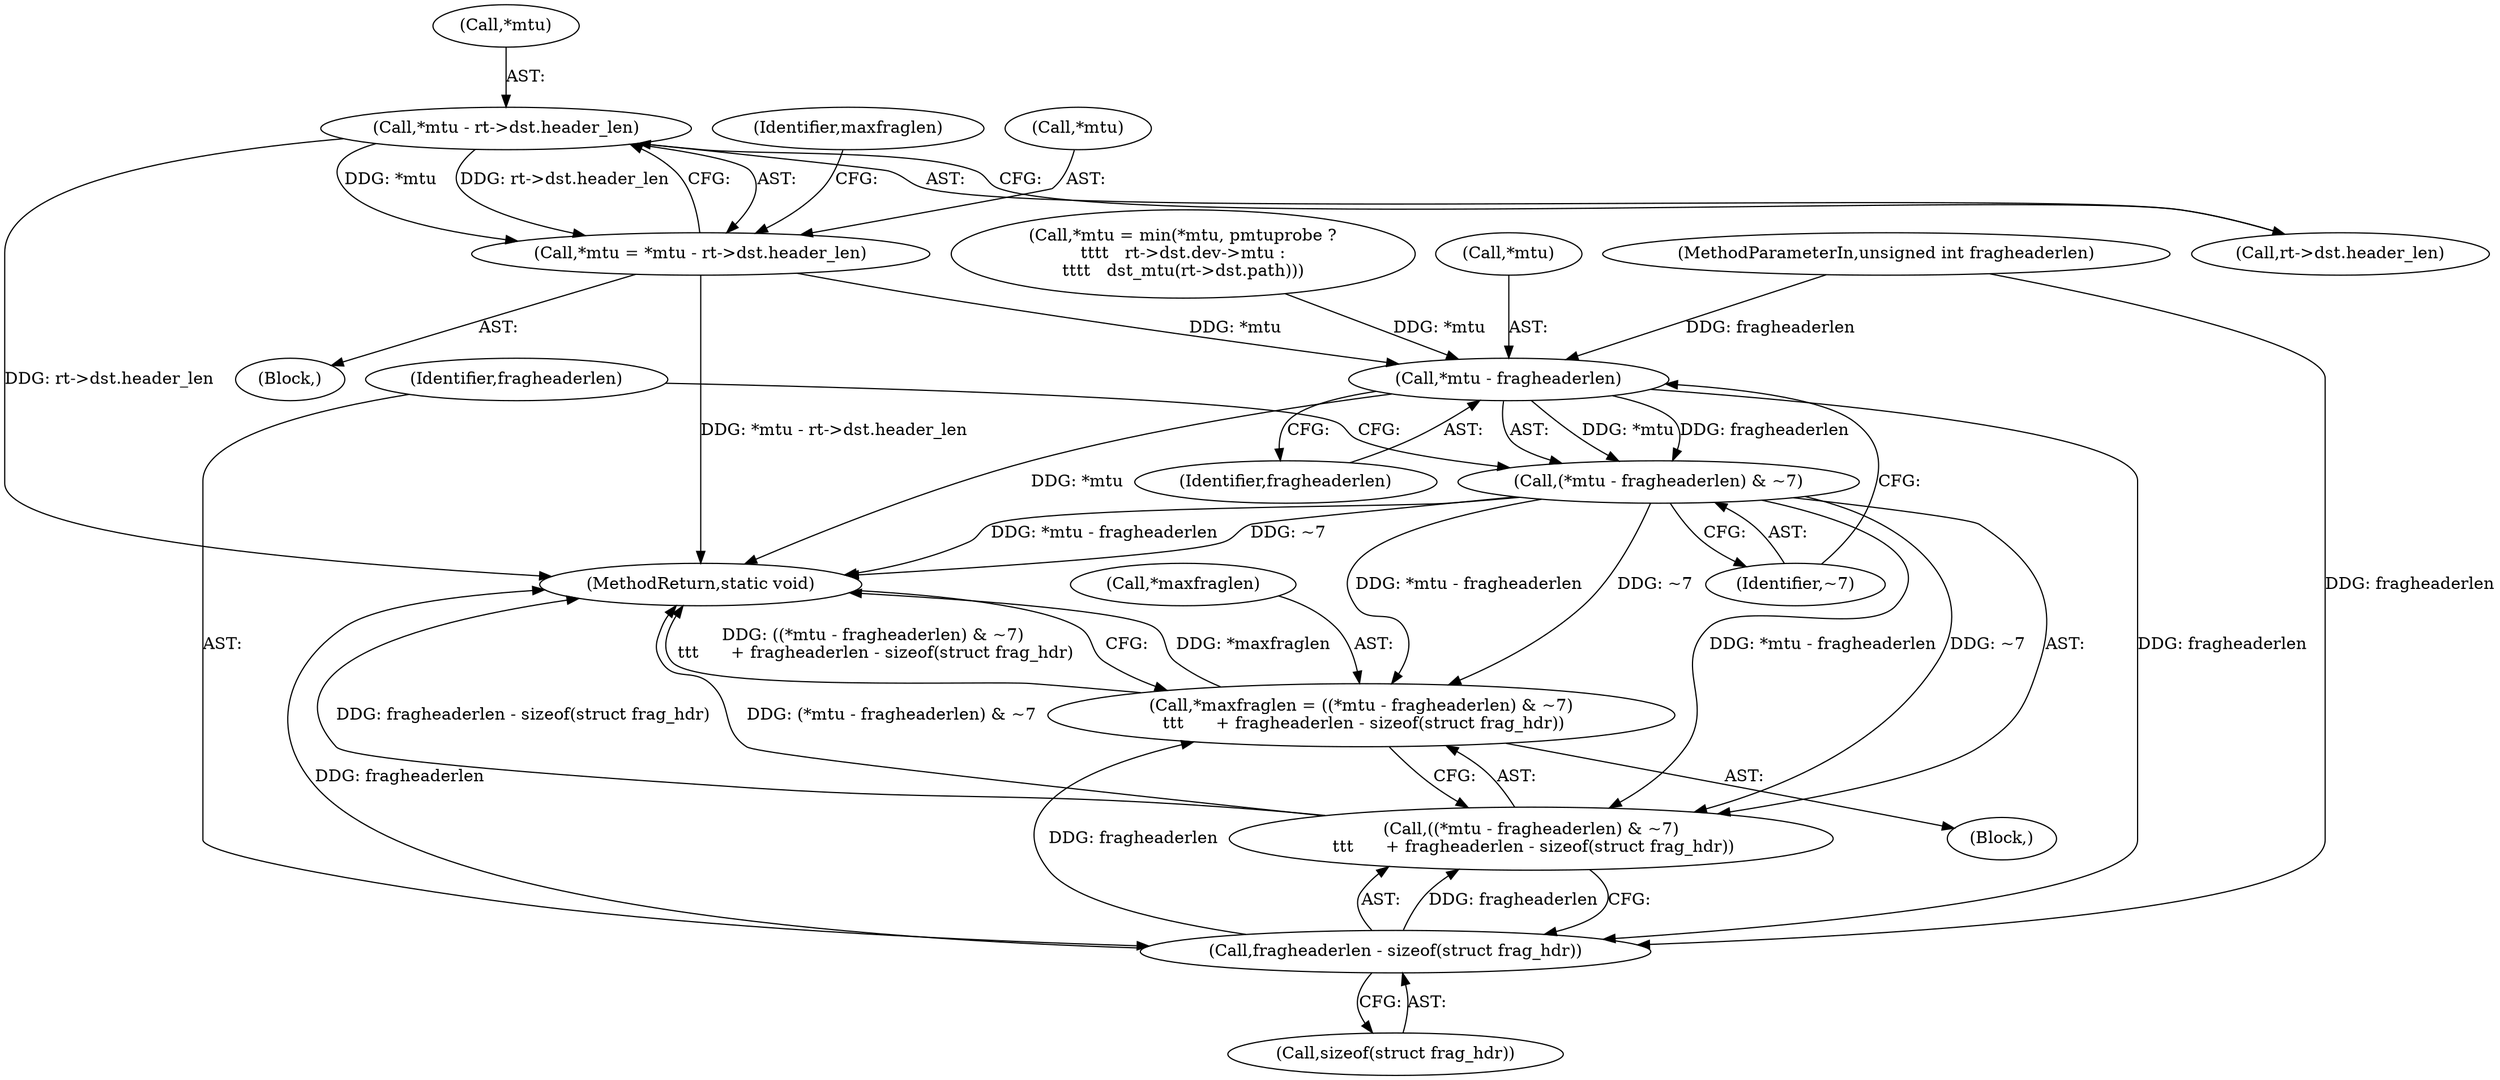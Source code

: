 digraph "0_linux_75a493e60ac4bbe2e977e7129d6d8cbb0dd236be_0@pointer" {
"1000128" [label="(Call,*mtu - rt->dst.header_len)"];
"1000125" [label="(Call,*mtu = *mtu - rt->dst.header_len)"];
"1000164" [label="(Call,*mtu - fragheaderlen)"];
"1000163" [label="(Call,(*mtu - fragheaderlen) & ~7)"];
"1000159" [label="(Call,*maxfraglen = ((*mtu - fragheaderlen) & ~7)\n \t\t\t      + fragheaderlen - sizeof(struct frag_hdr))"];
"1000162" [label="(Call,((*mtu - fragheaderlen) & ~7)\n \t\t\t      + fragheaderlen - sizeof(struct frag_hdr))"];
"1000169" [label="(Call,fragheaderlen - sizeof(struct frag_hdr))"];
"1000125" [label="(Call,*mtu = *mtu - rt->dst.header_len)"];
"1000138" [label="(Call,*mtu = min(*mtu, pmtuprobe ?\n\t\t\t\t   rt->dst.dev->mtu :\n\t\t\t\t   dst_mtu(rt->dst.path)))"];
"1000170" [label="(Identifier,fragheaderlen)"];
"1000163" [label="(Call,(*mtu - fragheaderlen) & ~7)"];
"1000167" [label="(Identifier,fragheaderlen)"];
"1000119" [label="(Block,)"];
"1000124" [label="(Block,)"];
"1000173" [label="(MethodReturn,static void)"];
"1000129" [label="(Call,*mtu)"];
"1000168" [label="(Identifier,~7)"];
"1000131" [label="(Call,rt->dst.header_len)"];
"1000159" [label="(Call,*maxfraglen = ((*mtu - fragheaderlen) & ~7)\n \t\t\t      + fragheaderlen - sizeof(struct frag_hdr))"];
"1000128" [label="(Call,*mtu - rt->dst.header_len)"];
"1000165" [label="(Call,*mtu)"];
"1000161" [label="(Identifier,maxfraglen)"];
"1000171" [label="(Call,sizeof(struct frag_hdr))"];
"1000169" [label="(Call,fragheaderlen - sizeof(struct frag_hdr))"];
"1000164" [label="(Call,*mtu - fragheaderlen)"];
"1000160" [label="(Call,*maxfraglen)"];
"1000162" [label="(Call,((*mtu - fragheaderlen) & ~7)\n \t\t\t      + fragheaderlen - sizeof(struct frag_hdr))"];
"1000126" [label="(Call,*mtu)"];
"1000105" [label="(MethodParameterIn,unsigned int fragheaderlen)"];
"1000128" -> "1000125"  [label="AST: "];
"1000128" -> "1000131"  [label="CFG: "];
"1000129" -> "1000128"  [label="AST: "];
"1000131" -> "1000128"  [label="AST: "];
"1000125" -> "1000128"  [label="CFG: "];
"1000128" -> "1000173"  [label="DDG: rt->dst.header_len"];
"1000128" -> "1000125"  [label="DDG: *mtu"];
"1000128" -> "1000125"  [label="DDG: rt->dst.header_len"];
"1000125" -> "1000124"  [label="AST: "];
"1000126" -> "1000125"  [label="AST: "];
"1000161" -> "1000125"  [label="CFG: "];
"1000125" -> "1000173"  [label="DDG: *mtu - rt->dst.header_len"];
"1000125" -> "1000164"  [label="DDG: *mtu"];
"1000164" -> "1000163"  [label="AST: "];
"1000164" -> "1000167"  [label="CFG: "];
"1000165" -> "1000164"  [label="AST: "];
"1000167" -> "1000164"  [label="AST: "];
"1000168" -> "1000164"  [label="CFG: "];
"1000164" -> "1000173"  [label="DDG: *mtu"];
"1000164" -> "1000163"  [label="DDG: *mtu"];
"1000164" -> "1000163"  [label="DDG: fragheaderlen"];
"1000138" -> "1000164"  [label="DDG: *mtu"];
"1000105" -> "1000164"  [label="DDG: fragheaderlen"];
"1000164" -> "1000169"  [label="DDG: fragheaderlen"];
"1000163" -> "1000162"  [label="AST: "];
"1000163" -> "1000168"  [label="CFG: "];
"1000168" -> "1000163"  [label="AST: "];
"1000170" -> "1000163"  [label="CFG: "];
"1000163" -> "1000173"  [label="DDG: ~7"];
"1000163" -> "1000173"  [label="DDG: *mtu - fragheaderlen"];
"1000163" -> "1000159"  [label="DDG: *mtu - fragheaderlen"];
"1000163" -> "1000159"  [label="DDG: ~7"];
"1000163" -> "1000162"  [label="DDG: *mtu - fragheaderlen"];
"1000163" -> "1000162"  [label="DDG: ~7"];
"1000159" -> "1000119"  [label="AST: "];
"1000159" -> "1000162"  [label="CFG: "];
"1000160" -> "1000159"  [label="AST: "];
"1000162" -> "1000159"  [label="AST: "];
"1000173" -> "1000159"  [label="CFG: "];
"1000159" -> "1000173"  [label="DDG: *maxfraglen"];
"1000159" -> "1000173"  [label="DDG: ((*mtu - fragheaderlen) & ~7)\n \t\t\t      + fragheaderlen - sizeof(struct frag_hdr)"];
"1000169" -> "1000159"  [label="DDG: fragheaderlen"];
"1000162" -> "1000169"  [label="CFG: "];
"1000169" -> "1000162"  [label="AST: "];
"1000162" -> "1000173"  [label="DDG: fragheaderlen - sizeof(struct frag_hdr)"];
"1000162" -> "1000173"  [label="DDG: (*mtu - fragheaderlen) & ~7"];
"1000169" -> "1000162"  [label="DDG: fragheaderlen"];
"1000169" -> "1000171"  [label="CFG: "];
"1000170" -> "1000169"  [label="AST: "];
"1000171" -> "1000169"  [label="AST: "];
"1000169" -> "1000173"  [label="DDG: fragheaderlen"];
"1000105" -> "1000169"  [label="DDG: fragheaderlen"];
}
